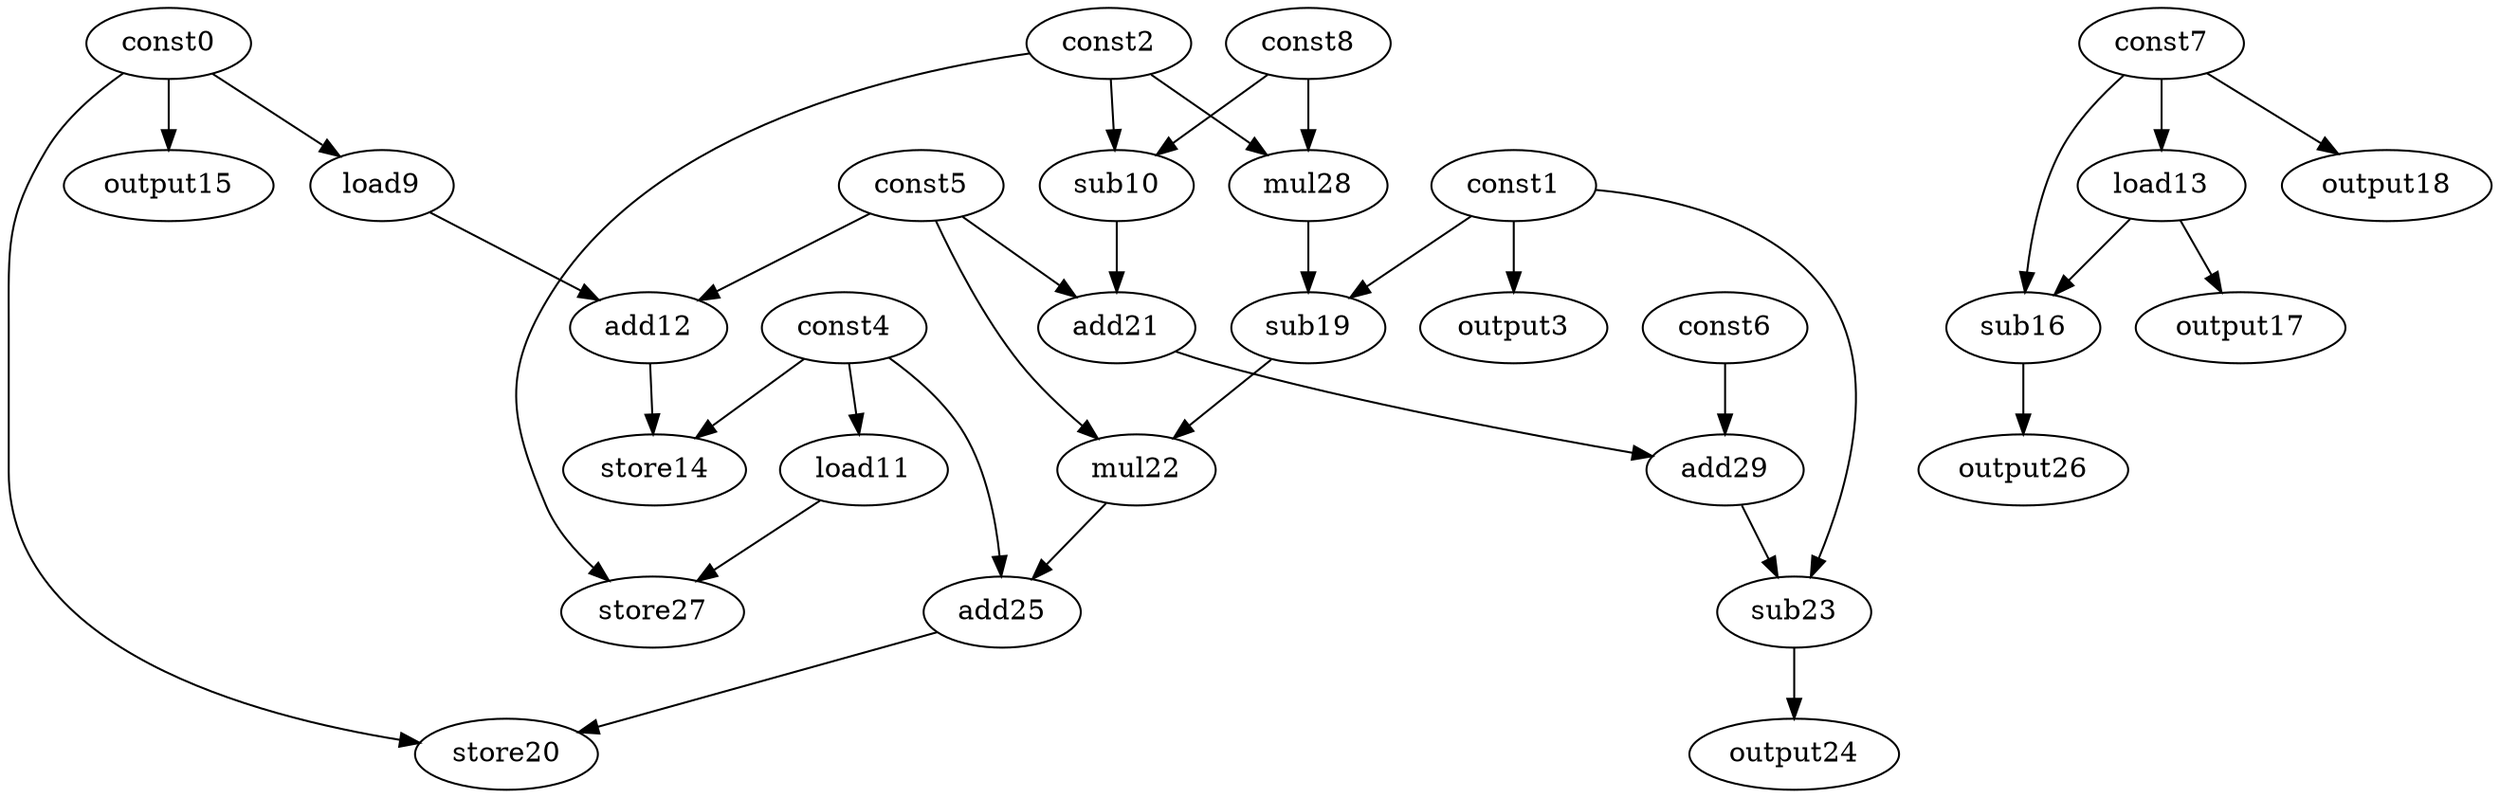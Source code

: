 digraph G { 
const0[opcode=const]; 
const1[opcode=const]; 
const2[opcode=const]; 
output3[opcode=output]; 
const4[opcode=const]; 
const5[opcode=const]; 
const6[opcode=const]; 
const7[opcode=const]; 
const8[opcode=const]; 
load9[opcode=load]; 
sub10[opcode=sub]; 
load11[opcode=load]; 
add12[opcode=add]; 
load13[opcode=load]; 
store14[opcode=store]; 
output15[opcode=output]; 
sub16[opcode=sub]; 
output17[opcode=output]; 
output18[opcode=output]; 
sub19[opcode=sub]; 
store20[opcode=store]; 
add21[opcode=add]; 
mul22[opcode=mul]; 
sub23[opcode=sub]; 
output24[opcode=output]; 
add25[opcode=add]; 
output26[opcode=output]; 
store27[opcode=store]; 
mul28[opcode=mul]; 
add29[opcode=add]; 
const1->output3[operand=0];
const0->load9[operand=0];
const8->sub10[operand=0];
const2->sub10[operand=1];
const4->load11[operand=0];
const7->load13[operand=0];
const0->output15[operand=0];
const7->output18[operand=0];
const8->mul28[operand=0];
const2->mul28[operand=1];
load9->add12[operand=0];
const5->add12[operand=1];
load13->sub16[operand=0];
const7->sub16[operand=1];
load13->output17[operand=0];
const1->sub19[operand=0];
mul28->sub19[operand=1];
sub10->add21[operand=0];
const5->add21[operand=1];
const2->store27[operand=0];
load11->store27[operand=1];
add12->store14[operand=0];
const4->store14[operand=1];
sub19->mul22[operand=0];
const5->mul22[operand=1];
sub16->output26[operand=0];
add21->add29[operand=0];
const6->add29[operand=1];
const1->sub23[operand=0];
add29->sub23[operand=1];
const4->add25[operand=0];
mul22->add25[operand=1];
const0->store20[operand=0];
add25->store20[operand=1];
sub23->output24[operand=0];
}
